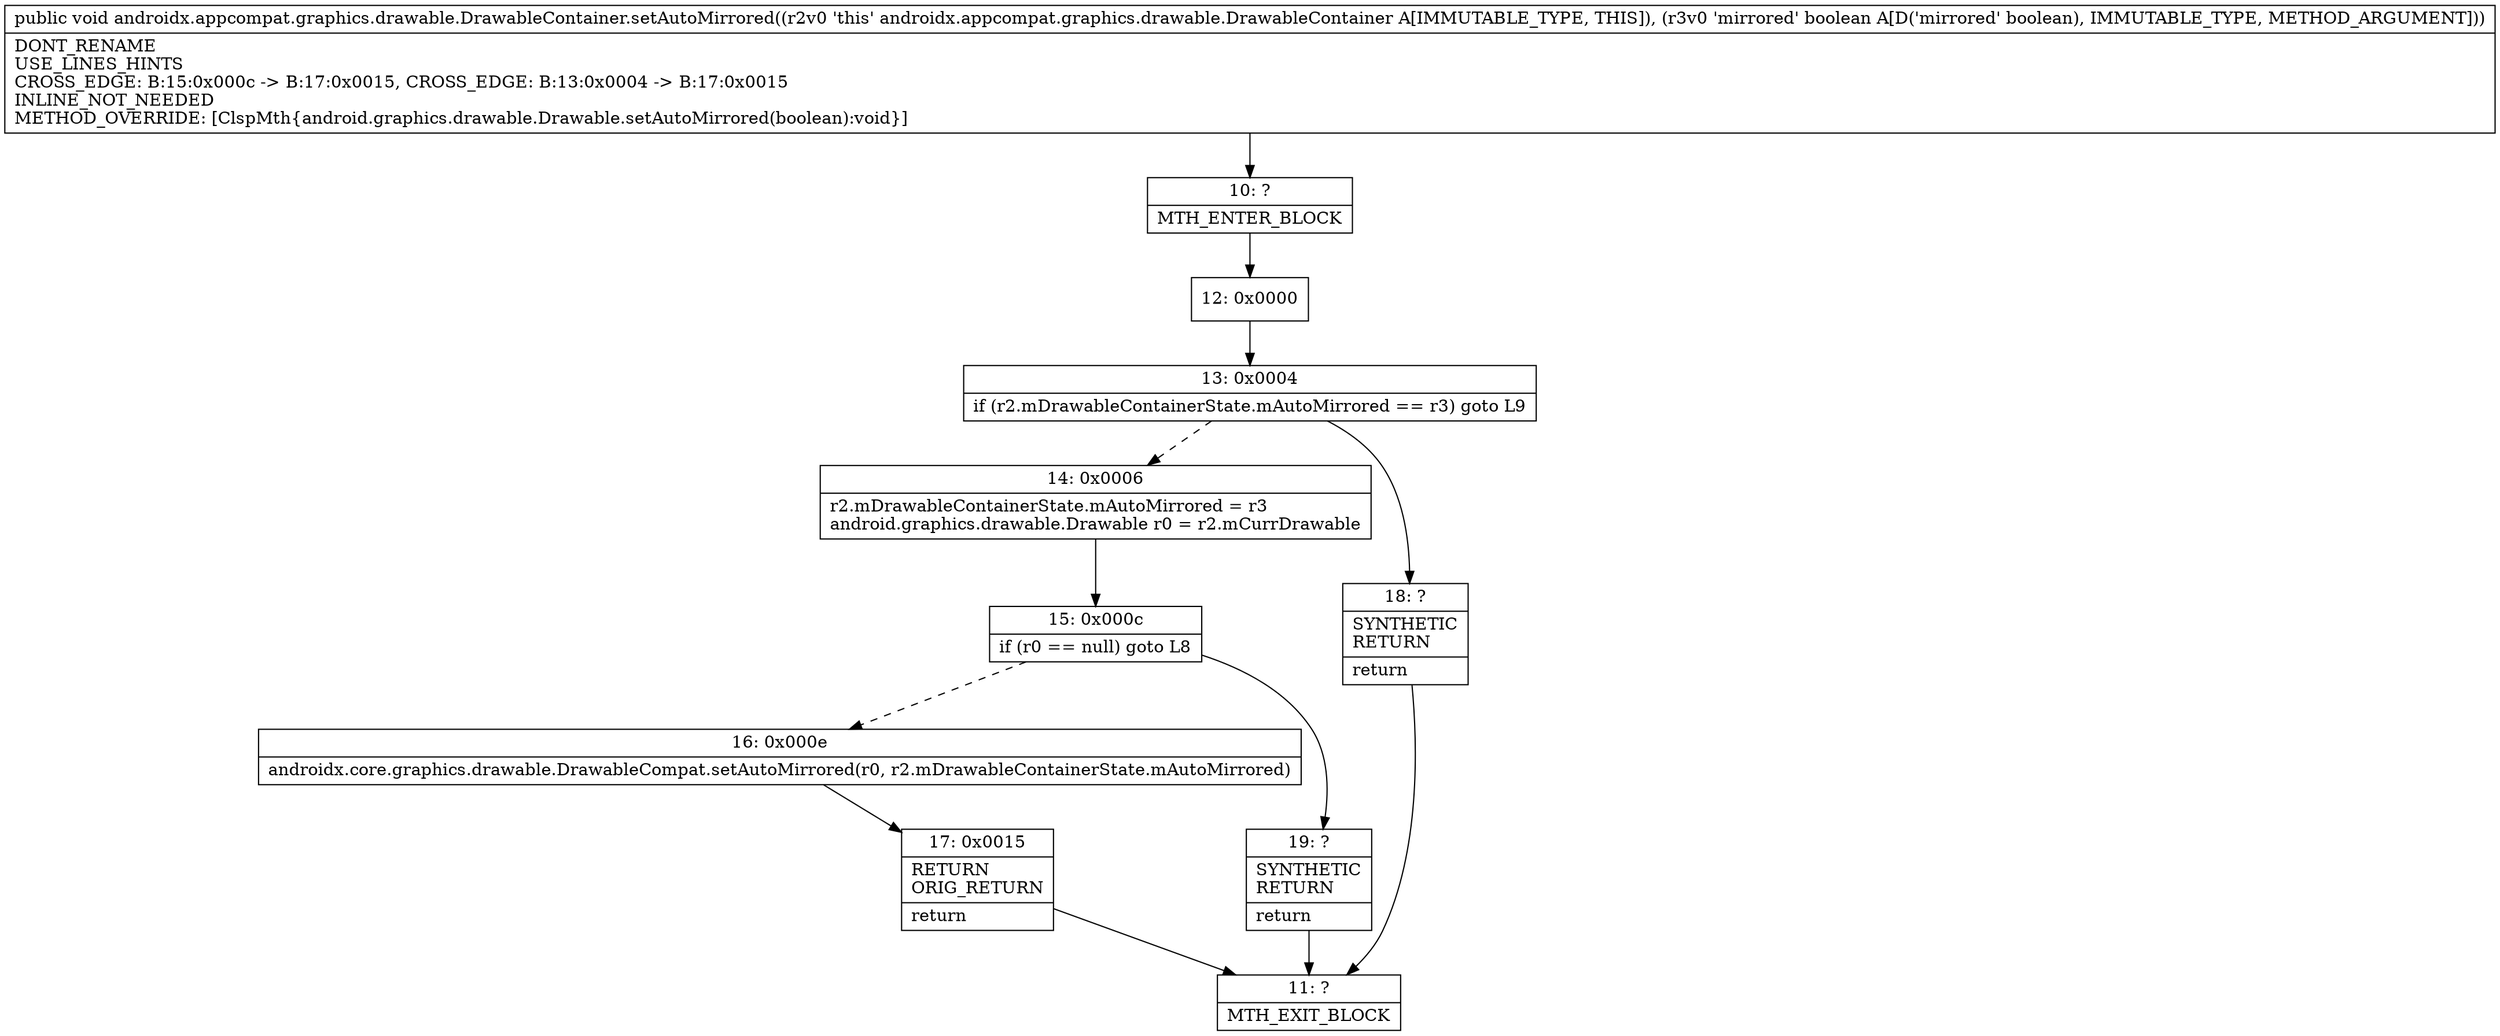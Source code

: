 digraph "CFG forandroidx.appcompat.graphics.drawable.DrawableContainer.setAutoMirrored(Z)V" {
Node_10 [shape=record,label="{10\:\ ?|MTH_ENTER_BLOCK\l}"];
Node_12 [shape=record,label="{12\:\ 0x0000}"];
Node_13 [shape=record,label="{13\:\ 0x0004|if (r2.mDrawableContainerState.mAutoMirrored == r3) goto L9\l}"];
Node_14 [shape=record,label="{14\:\ 0x0006|r2.mDrawableContainerState.mAutoMirrored = r3\landroid.graphics.drawable.Drawable r0 = r2.mCurrDrawable\l}"];
Node_15 [shape=record,label="{15\:\ 0x000c|if (r0 == null) goto L8\l}"];
Node_16 [shape=record,label="{16\:\ 0x000e|androidx.core.graphics.drawable.DrawableCompat.setAutoMirrored(r0, r2.mDrawableContainerState.mAutoMirrored)\l}"];
Node_17 [shape=record,label="{17\:\ 0x0015|RETURN\lORIG_RETURN\l|return\l}"];
Node_11 [shape=record,label="{11\:\ ?|MTH_EXIT_BLOCK\l}"];
Node_19 [shape=record,label="{19\:\ ?|SYNTHETIC\lRETURN\l|return\l}"];
Node_18 [shape=record,label="{18\:\ ?|SYNTHETIC\lRETURN\l|return\l}"];
MethodNode[shape=record,label="{public void androidx.appcompat.graphics.drawable.DrawableContainer.setAutoMirrored((r2v0 'this' androidx.appcompat.graphics.drawable.DrawableContainer A[IMMUTABLE_TYPE, THIS]), (r3v0 'mirrored' boolean A[D('mirrored' boolean), IMMUTABLE_TYPE, METHOD_ARGUMENT]))  | DONT_RENAME\lUSE_LINES_HINTS\lCROSS_EDGE: B:15:0x000c \-\> B:17:0x0015, CROSS_EDGE: B:13:0x0004 \-\> B:17:0x0015\lINLINE_NOT_NEEDED\lMETHOD_OVERRIDE: [ClspMth\{android.graphics.drawable.Drawable.setAutoMirrored(boolean):void\}]\l}"];
MethodNode -> Node_10;Node_10 -> Node_12;
Node_12 -> Node_13;
Node_13 -> Node_14[style=dashed];
Node_13 -> Node_18;
Node_14 -> Node_15;
Node_15 -> Node_16[style=dashed];
Node_15 -> Node_19;
Node_16 -> Node_17;
Node_17 -> Node_11;
Node_19 -> Node_11;
Node_18 -> Node_11;
}

